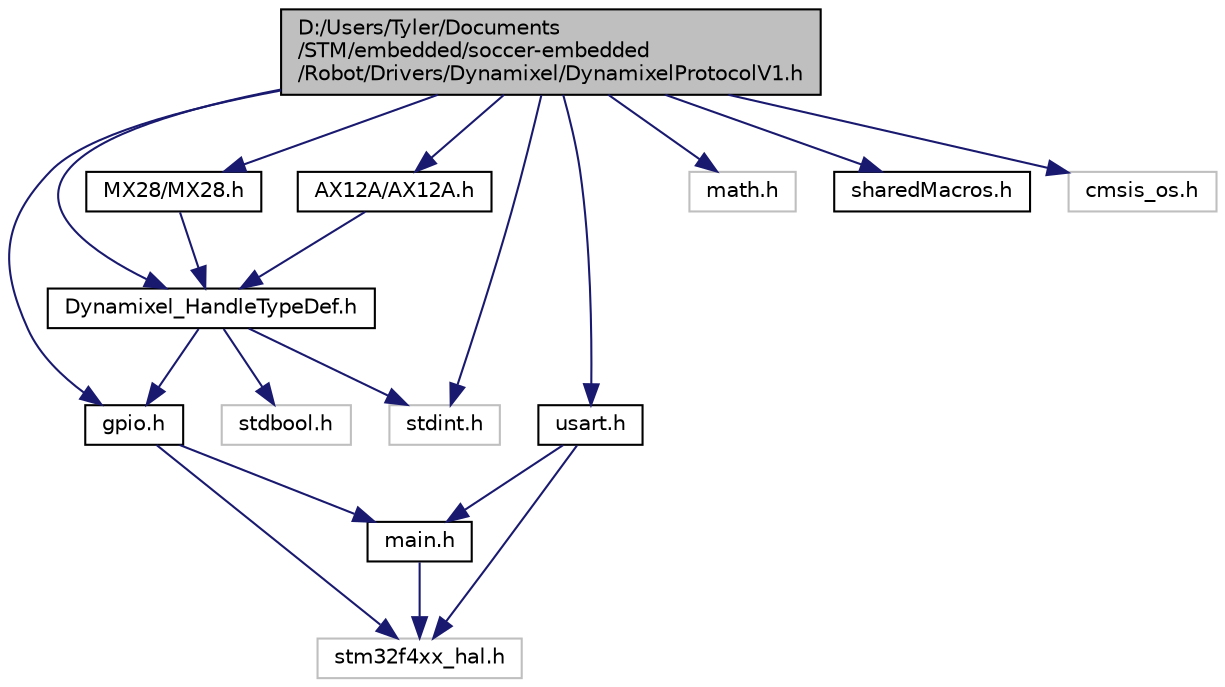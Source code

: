digraph "D:/Users/Tyler/Documents/STM/embedded/soccer-embedded/Robot/Drivers/Dynamixel/DynamixelProtocolV1.h"
{
  edge [fontname="Helvetica",fontsize="10",labelfontname="Helvetica",labelfontsize="10"];
  node [fontname="Helvetica",fontsize="10",shape=record];
  Node0 [label="D:/Users/Tyler/Documents\l/STM/embedded/soccer-embedded\l/Robot/Drivers/Dynamixel/DynamixelProtocolV1.h",height=0.2,width=0.4,color="black", fillcolor="grey75", style="filled", fontcolor="black"];
  Node0 -> Node1 [color="midnightblue",fontsize="10",style="solid",fontname="Helvetica"];
  Node1 [label="gpio.h",height=0.2,width=0.4,color="black", fillcolor="white", style="filled",URL="$gpio_8h_source.html"];
  Node1 -> Node2 [color="midnightblue",fontsize="10",style="solid",fontname="Helvetica"];
  Node2 [label="stm32f4xx_hal.h",height=0.2,width=0.4,color="grey75", fillcolor="white", style="filled"];
  Node1 -> Node3 [color="midnightblue",fontsize="10",style="solid",fontname="Helvetica"];
  Node3 [label="main.h",height=0.2,width=0.4,color="black", fillcolor="white", style="filled",URL="$main_8h.html",tooltip=": Header for main.c file. This file contains the common defines of the application. "];
  Node3 -> Node2 [color="midnightblue",fontsize="10",style="solid",fontname="Helvetica"];
  Node0 -> Node4 [color="midnightblue",fontsize="10",style="solid",fontname="Helvetica"];
  Node4 [label="usart.h",height=0.2,width=0.4,color="black", fillcolor="white", style="filled",URL="$usart_8h_source.html"];
  Node4 -> Node2 [color="midnightblue",fontsize="10",style="solid",fontname="Helvetica"];
  Node4 -> Node3 [color="midnightblue",fontsize="10",style="solid",fontname="Helvetica"];
  Node0 -> Node5 [color="midnightblue",fontsize="10",style="solid",fontname="Helvetica"];
  Node5 [label="stdint.h",height=0.2,width=0.4,color="grey75", fillcolor="white", style="filled"];
  Node0 -> Node6 [color="midnightblue",fontsize="10",style="solid",fontname="Helvetica"];
  Node6 [label="math.h",height=0.2,width=0.4,color="grey75", fillcolor="white", style="filled"];
  Node0 -> Node7 [color="midnightblue",fontsize="10",style="solid",fontname="Helvetica"];
  Node7 [label="Dynamixel_HandleTypeDef.h",height=0.2,width=0.4,color="black", fillcolor="white", style="filled",URL="$_dynamixel___handle_type_def_8h.html",tooltip="This file defines the data structure used by all Dynamixel actuators, as well as user-defined types i..."];
  Node7 -> Node5 [color="midnightblue",fontsize="10",style="solid",fontname="Helvetica"];
  Node7 -> Node8 [color="midnightblue",fontsize="10",style="solid",fontname="Helvetica"];
  Node8 [label="stdbool.h",height=0.2,width=0.4,color="grey75", fillcolor="white", style="filled"];
  Node7 -> Node1 [color="midnightblue",fontsize="10",style="solid",fontname="Helvetica"];
  Node0 -> Node9 [color="midnightblue",fontsize="10",style="solid",fontname="Helvetica"];
  Node9 [label="MX28/MX28.h",height=0.2,width=0.4,color="black", fillcolor="white", style="filled",URL="$_m_x28_8h.html",tooltip="This file provides interfaces for MX28-specific functions. "];
  Node9 -> Node7 [color="midnightblue",fontsize="10",style="solid",fontname="Helvetica"];
  Node0 -> Node10 [color="midnightblue",fontsize="10",style="solid",fontname="Helvetica"];
  Node10 [label="AX12A/AX12A.h",height=0.2,width=0.4,color="black", fillcolor="white", style="filled",URL="$_a_x12_a_8h.html",tooltip="This file provides interfaces for AX12A-specific functions. "];
  Node10 -> Node7 [color="midnightblue",fontsize="10",style="solid",fontname="Helvetica"];
  Node0 -> Node11 [color="midnightblue",fontsize="10",style="solid",fontname="Helvetica"];
  Node11 [label="sharedMacros.h",height=0.2,width=0.4,color="black", fillcolor="white", style="filled",URL="$shared_macros_8h_source.html"];
  Node0 -> Node12 [color="midnightblue",fontsize="10",style="solid",fontname="Helvetica"];
  Node12 [label="cmsis_os.h",height=0.2,width=0.4,color="grey75", fillcolor="white", style="filled"];
}
